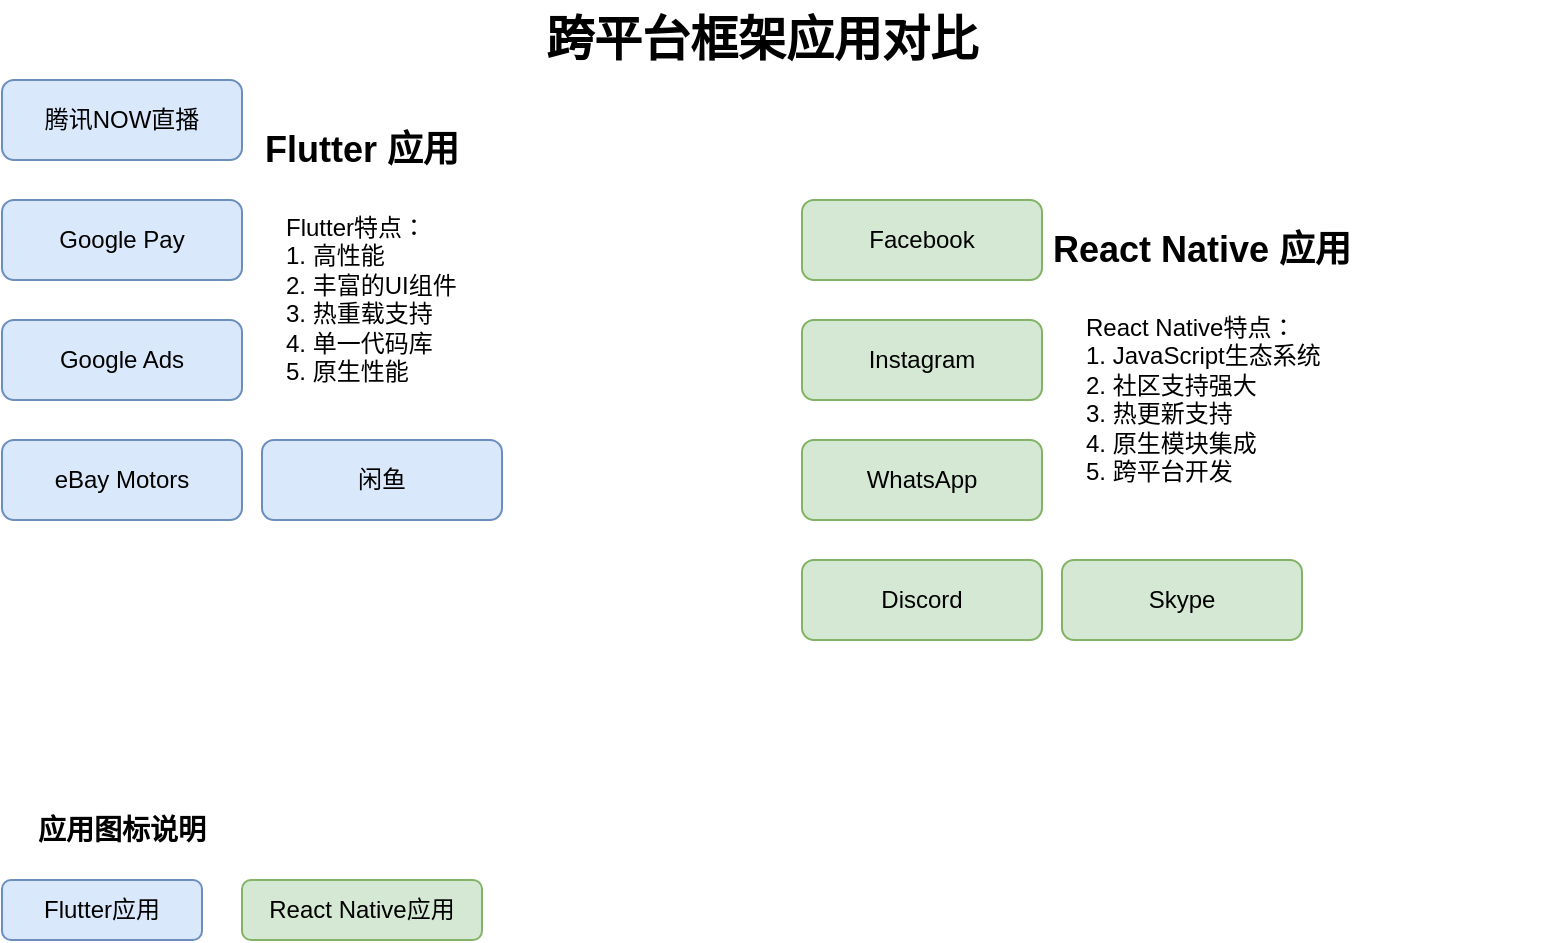 <mxfile version="24.7.17">
  <diagram id="framework-apps" name="Framework Apps">
    <mxGraphModel dx="1050" dy="638" grid="1" gridSize="10" guides="1" tooltips="1" connect="1" arrows="1" fold="1" page="1" pageScale="1" pageWidth="827" pageHeight="1169" math="0" shadow="0">
      <root>
        <mxCell id="0" />
        <mxCell id="1" parent="0" />
        <mxCell id="title" value="跨平台框架应用对比" style="text;html=1;strokeColor=none;fillColor=none;align=center;verticalAlign=middle;whiteSpace=wrap;rounded=0;fontSize=24;fontStyle=1" parent="1" vertex="1">
          <mxGeometry x="240" y="20" width="360" height="40" as="geometry" />
        </mxCell>
        <mxCell id="flutter-title" value="Flutter 应用" style="text;html=1;strokeColor=none;fillColor=none;align=center;verticalAlign=middle;whiteSpace=wrap;rounded=0;fontSize=18;fontStyle=1" parent="1" vertex="1">
          <mxGeometry x="40" y="80" width="360" height="30" as="geometry" />
        </mxCell>
        <mxCell id="flutter-google-pay" value="Google Pay" style="rounded=1;whiteSpace=wrap;html=1;fillColor=#dae8fc;strokeColor=#6c8ebf;" parent="1" vertex="1">
          <mxGeometry x="40" y="120" width="120" height="40" as="geometry" />
        </mxCell>
        <mxCell id="flutter-google-ads" value="Google Ads" style="rounded=1;whiteSpace=wrap;html=1;fillColor=#dae8fc;strokeColor=#6c8ebf;" parent="1" vertex="1">
          <mxGeometry x="40" y="180" width="120" height="40" as="geometry" />
        </mxCell>
        <mxCell id="flutter-ebay" value="eBay Motors" style="rounded=1;whiteSpace=wrap;html=1;fillColor=#dae8fc;strokeColor=#6c8ebf;" parent="1" vertex="1">
          <mxGeometry x="40" y="240" width="120" height="40" as="geometry" />
        </mxCell>
        <mxCell id="flutter-tencent" value="腾讯NOW直播" style="rounded=1;whiteSpace=wrap;html=1;fillColor=#dae8fc;strokeColor=#6c8ebf;" parent="1" vertex="1">
          <mxGeometry x="40" y="60" width="120" height="40" as="geometry" />
        </mxCell>
        <mxCell id="flutter-alibaba" value="闲鱼" style="rounded=1;whiteSpace=wrap;html=1;fillColor=#dae8fc;strokeColor=#6c8ebf;" parent="1" vertex="1">
          <mxGeometry x="170" y="240" width="120" height="40" as="geometry" />
        </mxCell>
        <mxCell id="flutter-desc" value="Flutter特点：&#xa;1. 高性能&#xa;2. 丰富的UI组件&#xa;3. 热重载支持&#xa;4. 单一代码库&#xa;5. 原生性能" style="text;html=1;strokeColor=none;fillColor=none;align=left;verticalAlign=top;whiteSpace=wrap;rounded=0;" parent="1" vertex="1">
          <mxGeometry x="180" y="120" width="200" height="100" as="geometry" />
        </mxCell>
        <mxCell id="rn-title" value="React Native 应用" style="text;html=1;strokeColor=none;fillColor=none;align=center;verticalAlign=middle;whiteSpace=wrap;rounded=0;fontSize=18;fontStyle=1" parent="1" vertex="1">
          <mxGeometry x="460" y="130" width="360" height="30" as="geometry" />
        </mxCell>
        <mxCell id="rn-facebook" value="Facebook" style="rounded=1;whiteSpace=wrap;html=1;fillColor=#d5e8d4;strokeColor=#82b366;" parent="1" vertex="1">
          <mxGeometry x="440" y="120" width="120" height="40" as="geometry" />
        </mxCell>
        <mxCell id="rn-instagram" value="Instagram" style="rounded=1;whiteSpace=wrap;html=1;fillColor=#d5e8d4;strokeColor=#82b366;" parent="1" vertex="1">
          <mxGeometry x="440" y="180" width="120" height="40" as="geometry" />
        </mxCell>
        <mxCell id="rn-whatsapp" value="WhatsApp" style="rounded=1;whiteSpace=wrap;html=1;fillColor=#d5e8d4;strokeColor=#82b366;" parent="1" vertex="1">
          <mxGeometry x="440" y="240" width="120" height="40" as="geometry" />
        </mxCell>
        <mxCell id="rn-discord" value="Discord" style="rounded=1;whiteSpace=wrap;html=1;fillColor=#d5e8d4;strokeColor=#82b366;" parent="1" vertex="1">
          <mxGeometry x="440" y="300" width="120" height="40" as="geometry" />
        </mxCell>
        <mxCell id="rn-skype" value="Skype" style="rounded=1;whiteSpace=wrap;html=1;fillColor=#d5e8d4;strokeColor=#82b366;" parent="1" vertex="1">
          <mxGeometry x="570" y="300" width="120" height="40" as="geometry" />
        </mxCell>
        <mxCell id="rn-desc" value="React Native特点：&#xa;1. JavaScript生态系统&#xa;2. 社区支持强大&#xa;3. 热更新支持&#xa;4. 原生模块集成&#xa;5. 跨平台开发" style="text;html=1;strokeColor=none;fillColor=none;align=left;verticalAlign=top;whiteSpace=wrap;rounded=0;" parent="1" vertex="1">
          <mxGeometry x="580" y="170" width="200" height="100" as="geometry" />
        </mxCell>
        <mxCell id="legend" value="应用图标说明" style="text;html=1;strokeColor=none;fillColor=none;align=center;verticalAlign=middle;whiteSpace=wrap;rounded=0;fontSize=14;fontStyle=1" parent="1" vertex="1">
          <mxGeometry x="40" y="420" width="120" height="30" as="geometry" />
        </mxCell>
        <mxCell id="legend-flutter" value="Flutter应用" style="rounded=1;whiteSpace=wrap;html=1;fillColor=#dae8fc;strokeColor=#6c8ebf;" parent="1" vertex="1">
          <mxGeometry x="40" y="460" width="100" height="30" as="geometry" />
        </mxCell>
        <mxCell id="legend-rn" value="React Native应用" style="rounded=1;whiteSpace=wrap;html=1;fillColor=#d5e8d4;strokeColor=#82b366;" parent="1" vertex="1">
          <mxGeometry x="160" y="460" width="120" height="30" as="geometry" />
        </mxCell>
      </root>
    </mxGraphModel>
  </diagram>
</mxfile>
